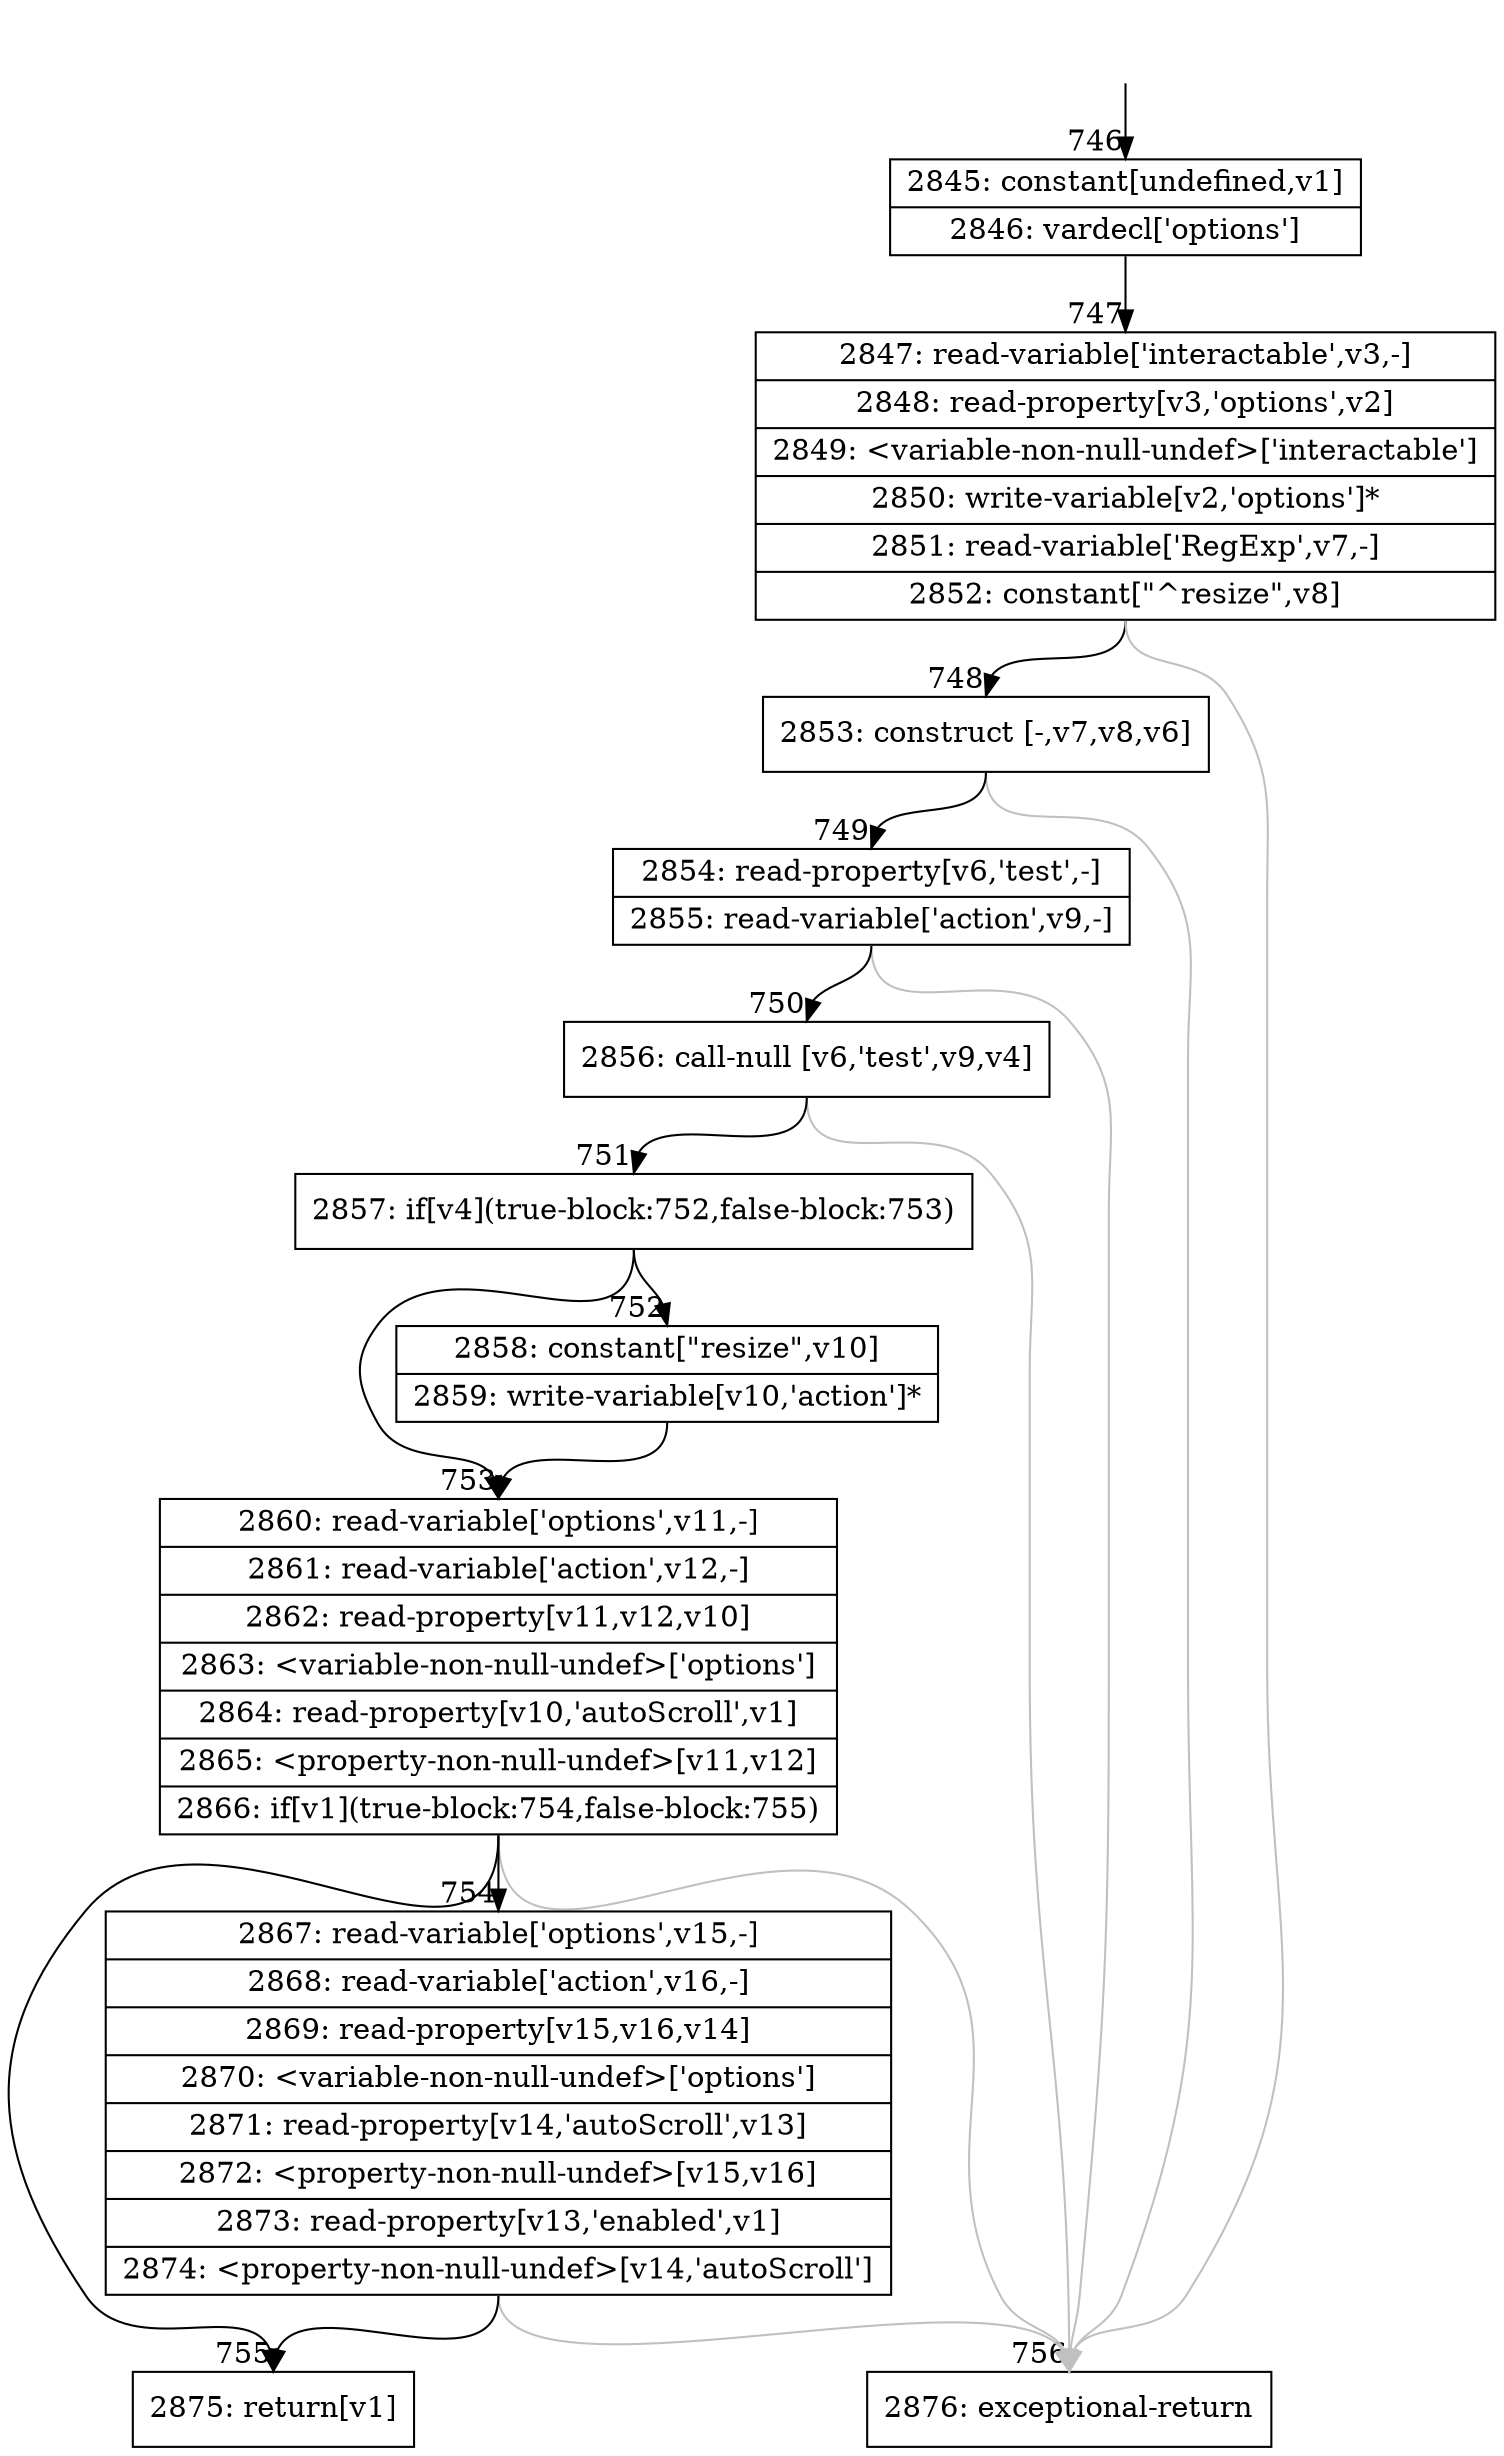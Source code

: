 digraph {
rankdir="TD"
BB_entry56[shape=none,label=""];
BB_entry56 -> BB746 [tailport=s, headport=n, headlabel="    746"]
BB746 [shape=record label="{2845: constant[undefined,v1]|2846: vardecl['options']}" ] 
BB746 -> BB747 [tailport=s, headport=n, headlabel="      747"]
BB747 [shape=record label="{2847: read-variable['interactable',v3,-]|2848: read-property[v3,'options',v2]|2849: \<variable-non-null-undef\>['interactable']|2850: write-variable[v2,'options']*|2851: read-variable['RegExp',v7,-]|2852: constant[\"^resize\",v8]}" ] 
BB747 -> BB748 [tailport=s, headport=n, headlabel="      748"]
BB747 -> BB756 [tailport=s, headport=n, color=gray, headlabel="      756"]
BB748 [shape=record label="{2853: construct [-,v7,v8,v6]}" ] 
BB748 -> BB749 [tailport=s, headport=n, headlabel="      749"]
BB748 -> BB756 [tailport=s, headport=n, color=gray]
BB749 [shape=record label="{2854: read-property[v6,'test',-]|2855: read-variable['action',v9,-]}" ] 
BB749 -> BB750 [tailport=s, headport=n, headlabel="      750"]
BB749 -> BB756 [tailport=s, headport=n, color=gray]
BB750 [shape=record label="{2856: call-null [v6,'test',v9,v4]}" ] 
BB750 -> BB751 [tailport=s, headport=n, headlabel="      751"]
BB750 -> BB756 [tailport=s, headport=n, color=gray]
BB751 [shape=record label="{2857: if[v4](true-block:752,false-block:753)}" ] 
BB751 -> BB752 [tailport=s, headport=n, headlabel="      752"]
BB751 -> BB753 [tailport=s, headport=n, headlabel="      753"]
BB752 [shape=record label="{2858: constant[\"resize\",v10]|2859: write-variable[v10,'action']*}" ] 
BB752 -> BB753 [tailport=s, headport=n]
BB753 [shape=record label="{2860: read-variable['options',v11,-]|2861: read-variable['action',v12,-]|2862: read-property[v11,v12,v10]|2863: \<variable-non-null-undef\>['options']|2864: read-property[v10,'autoScroll',v1]|2865: \<property-non-null-undef\>[v11,v12]|2866: if[v1](true-block:754,false-block:755)}" ] 
BB753 -> BB755 [tailport=s, headport=n, headlabel="      755"]
BB753 -> BB754 [tailport=s, headport=n, headlabel="      754"]
BB753 -> BB756 [tailport=s, headport=n, color=gray]
BB754 [shape=record label="{2867: read-variable['options',v15,-]|2868: read-variable['action',v16,-]|2869: read-property[v15,v16,v14]|2870: \<variable-non-null-undef\>['options']|2871: read-property[v14,'autoScroll',v13]|2872: \<property-non-null-undef\>[v15,v16]|2873: read-property[v13,'enabled',v1]|2874: \<property-non-null-undef\>[v14,'autoScroll']}" ] 
BB754 -> BB755 [tailport=s, headport=n]
BB754 -> BB756 [tailport=s, headport=n, color=gray]
BB755 [shape=record label="{2875: return[v1]}" ] 
BB756 [shape=record label="{2876: exceptional-return}" ] 
//#$~ 1026
}
